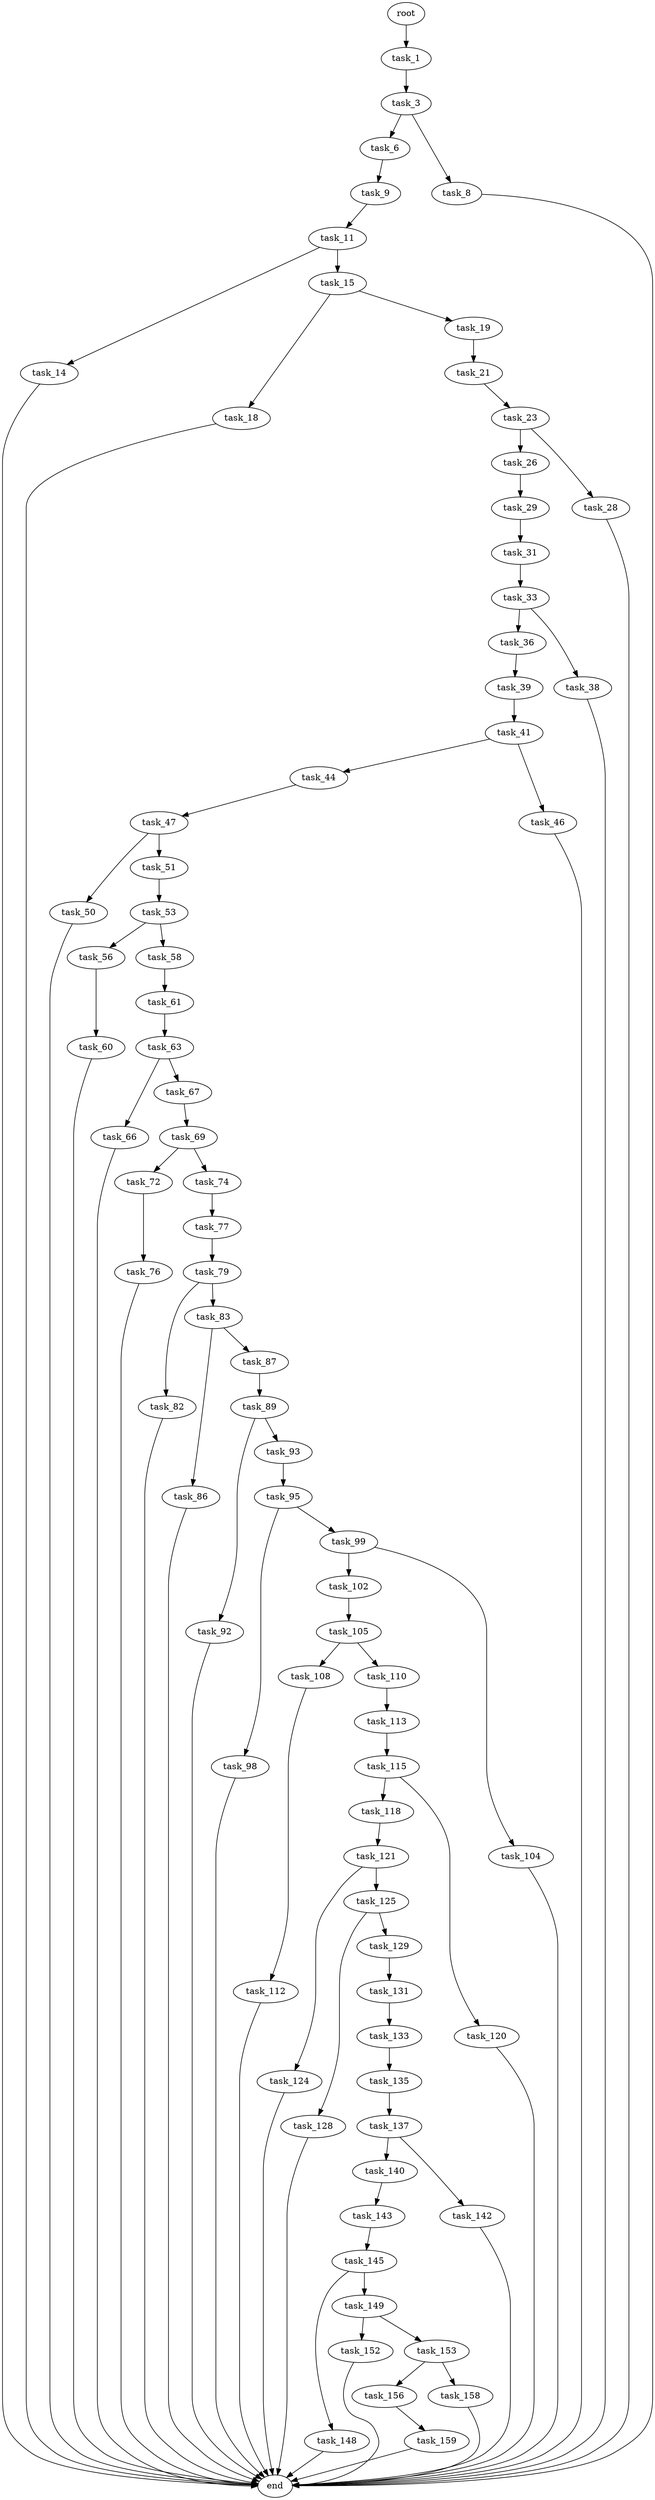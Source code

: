 digraph G {
  root [size="0.000000"];
  task_1 [size="6773041927.000000"];
  task_3 [size="549755813888.000000"];
  task_6 [size="782757789696.000000"];
  task_8 [size="1073741824000.000000"];
  task_9 [size="8589934592.000000"];
  task_11 [size="2087876931.000000"];
  task_14 [size="43709849724.000000"];
  task_15 [size="45833182158.000000"];
  task_18 [size="7480832293.000000"];
  task_19 [size="174644751054.000000"];
  task_21 [size="2601510048.000000"];
  task_23 [size="539866320570.000000"];
  task_26 [size="782757789696.000000"];
  task_28 [size="24678930107.000000"];
  task_29 [size="2461081105.000000"];
  task_31 [size="549755813888.000000"];
  task_33 [size="8777948251.000000"];
  task_36 [size="21624911061.000000"];
  task_38 [size="3230425256.000000"];
  task_39 [size="409420359803.000000"];
  task_41 [size="300096667632.000000"];
  task_44 [size="1073741824000.000000"];
  task_46 [size="1078666581.000000"];
  task_47 [size="234957294243.000000"];
  task_50 [size="549755813888.000000"];
  task_51 [size="8589934592.000000"];
  task_53 [size="8589934592.000000"];
  task_56 [size="1438965289.000000"];
  task_58 [size="1073741824000.000000"];
  task_60 [size="9927723484.000000"];
  task_61 [size="549755813888.000000"];
  task_63 [size="368293445632.000000"];
  task_66 [size="640165877247.000000"];
  task_67 [size="55926748918.000000"];
  task_69 [size="1264772696989.000000"];
  task_72 [size="561181758876.000000"];
  task_74 [size="403131526570.000000"];
  task_76 [size="5757129526.000000"];
  task_77 [size="618287944.000000"];
  task_79 [size="134217728000.000000"];
  task_82 [size="31387370267.000000"];
  task_83 [size="5085412456.000000"];
  task_86 [size="368293445632.000000"];
  task_87 [size="28991029248.000000"];
  task_89 [size="5966075626.000000"];
  task_92 [size="658382801.000000"];
  task_93 [size="68719476736.000000"];
  task_95 [size="1143264369767.000000"];
  task_98 [size="1073741824000.000000"];
  task_99 [size="81845176755.000000"];
  task_102 [size="9954936966.000000"];
  task_104 [size="782757789696.000000"];
  task_105 [size="861663403316.000000"];
  task_108 [size="28991029248.000000"];
  task_110 [size="3232335396.000000"];
  task_112 [size="83511255314.000000"];
  task_113 [size="28991029248.000000"];
  task_115 [size="1210859727.000000"];
  task_118 [size="1305609948.000000"];
  task_120 [size="8589934592.000000"];
  task_121 [size="8589934592.000000"];
  task_124 [size="9389043046.000000"];
  task_125 [size="549755813888.000000"];
  task_128 [size="52852528869.000000"];
  task_129 [size="1073741824000.000000"];
  task_131 [size="6777015322.000000"];
  task_133 [size="134217728000.000000"];
  task_135 [size="515833204601.000000"];
  task_137 [size="28991029248.000000"];
  task_140 [size="1553839574.000000"];
  task_142 [size="782757789696.000000"];
  task_143 [size="371660065824.000000"];
  task_145 [size="5833686799.000000"];
  task_148 [size="323240552829.000000"];
  task_149 [size="3642684008.000000"];
  task_152 [size="10091120263.000000"];
  task_153 [size="944429614.000000"];
  task_156 [size="23324185157.000000"];
  task_158 [size="368293445632.000000"];
  task_159 [size="2305146840.000000"];
  end [size="0.000000"];

  root -> task_1 [size="1.000000"];
  task_1 -> task_3 [size="838860800.000000"];
  task_3 -> task_6 [size="536870912.000000"];
  task_3 -> task_8 [size="536870912.000000"];
  task_6 -> task_9 [size="679477248.000000"];
  task_8 -> end [size="1.000000"];
  task_9 -> task_11 [size="33554432.000000"];
  task_11 -> task_14 [size="209715200.000000"];
  task_11 -> task_15 [size="209715200.000000"];
  task_14 -> end [size="1.000000"];
  task_15 -> task_18 [size="838860800.000000"];
  task_15 -> task_19 [size="838860800.000000"];
  task_18 -> end [size="1.000000"];
  task_19 -> task_21 [size="134217728.000000"];
  task_21 -> task_23 [size="75497472.000000"];
  task_23 -> task_26 [size="411041792.000000"];
  task_23 -> task_28 [size="411041792.000000"];
  task_26 -> task_29 [size="679477248.000000"];
  task_28 -> end [size="1.000000"];
  task_29 -> task_31 [size="75497472.000000"];
  task_31 -> task_33 [size="536870912.000000"];
  task_33 -> task_36 [size="33554432.000000"];
  task_33 -> task_38 [size="33554432.000000"];
  task_36 -> task_39 [size="679477248.000000"];
  task_38 -> end [size="1.000000"];
  task_39 -> task_41 [size="536870912.000000"];
  task_41 -> task_44 [size="209715200.000000"];
  task_41 -> task_46 [size="209715200.000000"];
  task_44 -> task_47 [size="838860800.000000"];
  task_46 -> end [size="1.000000"];
  task_47 -> task_50 [size="411041792.000000"];
  task_47 -> task_51 [size="411041792.000000"];
  task_50 -> end [size="1.000000"];
  task_51 -> task_53 [size="33554432.000000"];
  task_53 -> task_56 [size="33554432.000000"];
  task_53 -> task_58 [size="33554432.000000"];
  task_56 -> task_60 [size="134217728.000000"];
  task_58 -> task_61 [size="838860800.000000"];
  task_60 -> end [size="1.000000"];
  task_61 -> task_63 [size="536870912.000000"];
  task_63 -> task_66 [size="411041792.000000"];
  task_63 -> task_67 [size="411041792.000000"];
  task_66 -> end [size="1.000000"];
  task_67 -> task_69 [size="75497472.000000"];
  task_69 -> task_72 [size="838860800.000000"];
  task_69 -> task_74 [size="838860800.000000"];
  task_72 -> task_76 [size="411041792.000000"];
  task_74 -> task_77 [size="536870912.000000"];
  task_76 -> end [size="1.000000"];
  task_77 -> task_79 [size="75497472.000000"];
  task_79 -> task_82 [size="209715200.000000"];
  task_79 -> task_83 [size="209715200.000000"];
  task_82 -> end [size="1.000000"];
  task_83 -> task_86 [size="411041792.000000"];
  task_83 -> task_87 [size="411041792.000000"];
  task_86 -> end [size="1.000000"];
  task_87 -> task_89 [size="75497472.000000"];
  task_89 -> task_92 [size="209715200.000000"];
  task_89 -> task_93 [size="209715200.000000"];
  task_92 -> end [size="1.000000"];
  task_93 -> task_95 [size="134217728.000000"];
  task_95 -> task_98 [size="679477248.000000"];
  task_95 -> task_99 [size="679477248.000000"];
  task_98 -> end [size="1.000000"];
  task_99 -> task_102 [size="75497472.000000"];
  task_99 -> task_104 [size="75497472.000000"];
  task_102 -> task_105 [size="209715200.000000"];
  task_104 -> end [size="1.000000"];
  task_105 -> task_108 [size="536870912.000000"];
  task_105 -> task_110 [size="536870912.000000"];
  task_108 -> task_112 [size="75497472.000000"];
  task_110 -> task_113 [size="75497472.000000"];
  task_112 -> end [size="1.000000"];
  task_113 -> task_115 [size="75497472.000000"];
  task_115 -> task_118 [size="33554432.000000"];
  task_115 -> task_120 [size="33554432.000000"];
  task_118 -> task_121 [size="33554432.000000"];
  task_120 -> end [size="1.000000"];
  task_121 -> task_124 [size="33554432.000000"];
  task_121 -> task_125 [size="33554432.000000"];
  task_124 -> end [size="1.000000"];
  task_125 -> task_128 [size="536870912.000000"];
  task_125 -> task_129 [size="536870912.000000"];
  task_128 -> end [size="1.000000"];
  task_129 -> task_131 [size="838860800.000000"];
  task_131 -> task_133 [size="134217728.000000"];
  task_133 -> task_135 [size="209715200.000000"];
  task_135 -> task_137 [size="536870912.000000"];
  task_137 -> task_140 [size="75497472.000000"];
  task_137 -> task_142 [size="75497472.000000"];
  task_140 -> task_143 [size="75497472.000000"];
  task_142 -> end [size="1.000000"];
  task_143 -> task_145 [size="838860800.000000"];
  task_145 -> task_148 [size="536870912.000000"];
  task_145 -> task_149 [size="536870912.000000"];
  task_148 -> end [size="1.000000"];
  task_149 -> task_152 [size="301989888.000000"];
  task_149 -> task_153 [size="301989888.000000"];
  task_152 -> end [size="1.000000"];
  task_153 -> task_156 [size="75497472.000000"];
  task_153 -> task_158 [size="75497472.000000"];
  task_156 -> task_159 [size="33554432.000000"];
  task_158 -> end [size="1.000000"];
  task_159 -> end [size="1.000000"];
}
